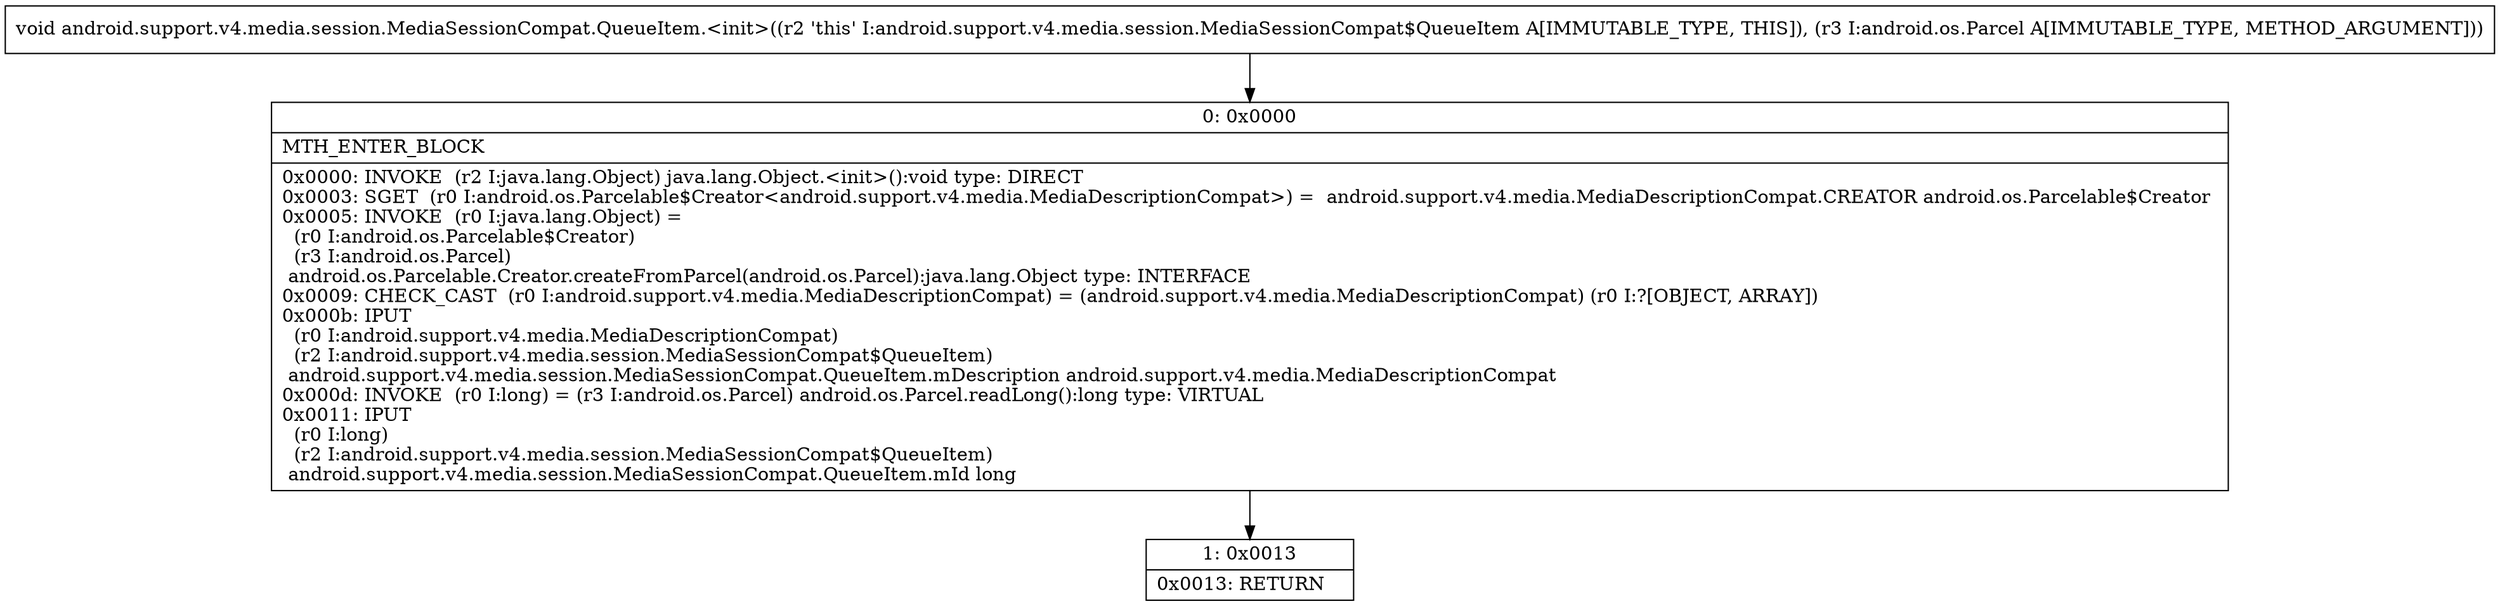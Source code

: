 digraph "CFG forandroid.support.v4.media.session.MediaSessionCompat.QueueItem.\<init\>(Landroid\/os\/Parcel;)V" {
Node_0 [shape=record,label="{0\:\ 0x0000|MTH_ENTER_BLOCK\l|0x0000: INVOKE  (r2 I:java.lang.Object) java.lang.Object.\<init\>():void type: DIRECT \l0x0003: SGET  (r0 I:android.os.Parcelable$Creator\<android.support.v4.media.MediaDescriptionCompat\>) =  android.support.v4.media.MediaDescriptionCompat.CREATOR android.os.Parcelable$Creator \l0x0005: INVOKE  (r0 I:java.lang.Object) = \l  (r0 I:android.os.Parcelable$Creator)\l  (r3 I:android.os.Parcel)\l android.os.Parcelable.Creator.createFromParcel(android.os.Parcel):java.lang.Object type: INTERFACE \l0x0009: CHECK_CAST  (r0 I:android.support.v4.media.MediaDescriptionCompat) = (android.support.v4.media.MediaDescriptionCompat) (r0 I:?[OBJECT, ARRAY]) \l0x000b: IPUT  \l  (r0 I:android.support.v4.media.MediaDescriptionCompat)\l  (r2 I:android.support.v4.media.session.MediaSessionCompat$QueueItem)\l android.support.v4.media.session.MediaSessionCompat.QueueItem.mDescription android.support.v4.media.MediaDescriptionCompat \l0x000d: INVOKE  (r0 I:long) = (r3 I:android.os.Parcel) android.os.Parcel.readLong():long type: VIRTUAL \l0x0011: IPUT  \l  (r0 I:long)\l  (r2 I:android.support.v4.media.session.MediaSessionCompat$QueueItem)\l android.support.v4.media.session.MediaSessionCompat.QueueItem.mId long \l}"];
Node_1 [shape=record,label="{1\:\ 0x0013|0x0013: RETURN   \l}"];
MethodNode[shape=record,label="{void android.support.v4.media.session.MediaSessionCompat.QueueItem.\<init\>((r2 'this' I:android.support.v4.media.session.MediaSessionCompat$QueueItem A[IMMUTABLE_TYPE, THIS]), (r3 I:android.os.Parcel A[IMMUTABLE_TYPE, METHOD_ARGUMENT])) }"];
MethodNode -> Node_0;
Node_0 -> Node_1;
}

